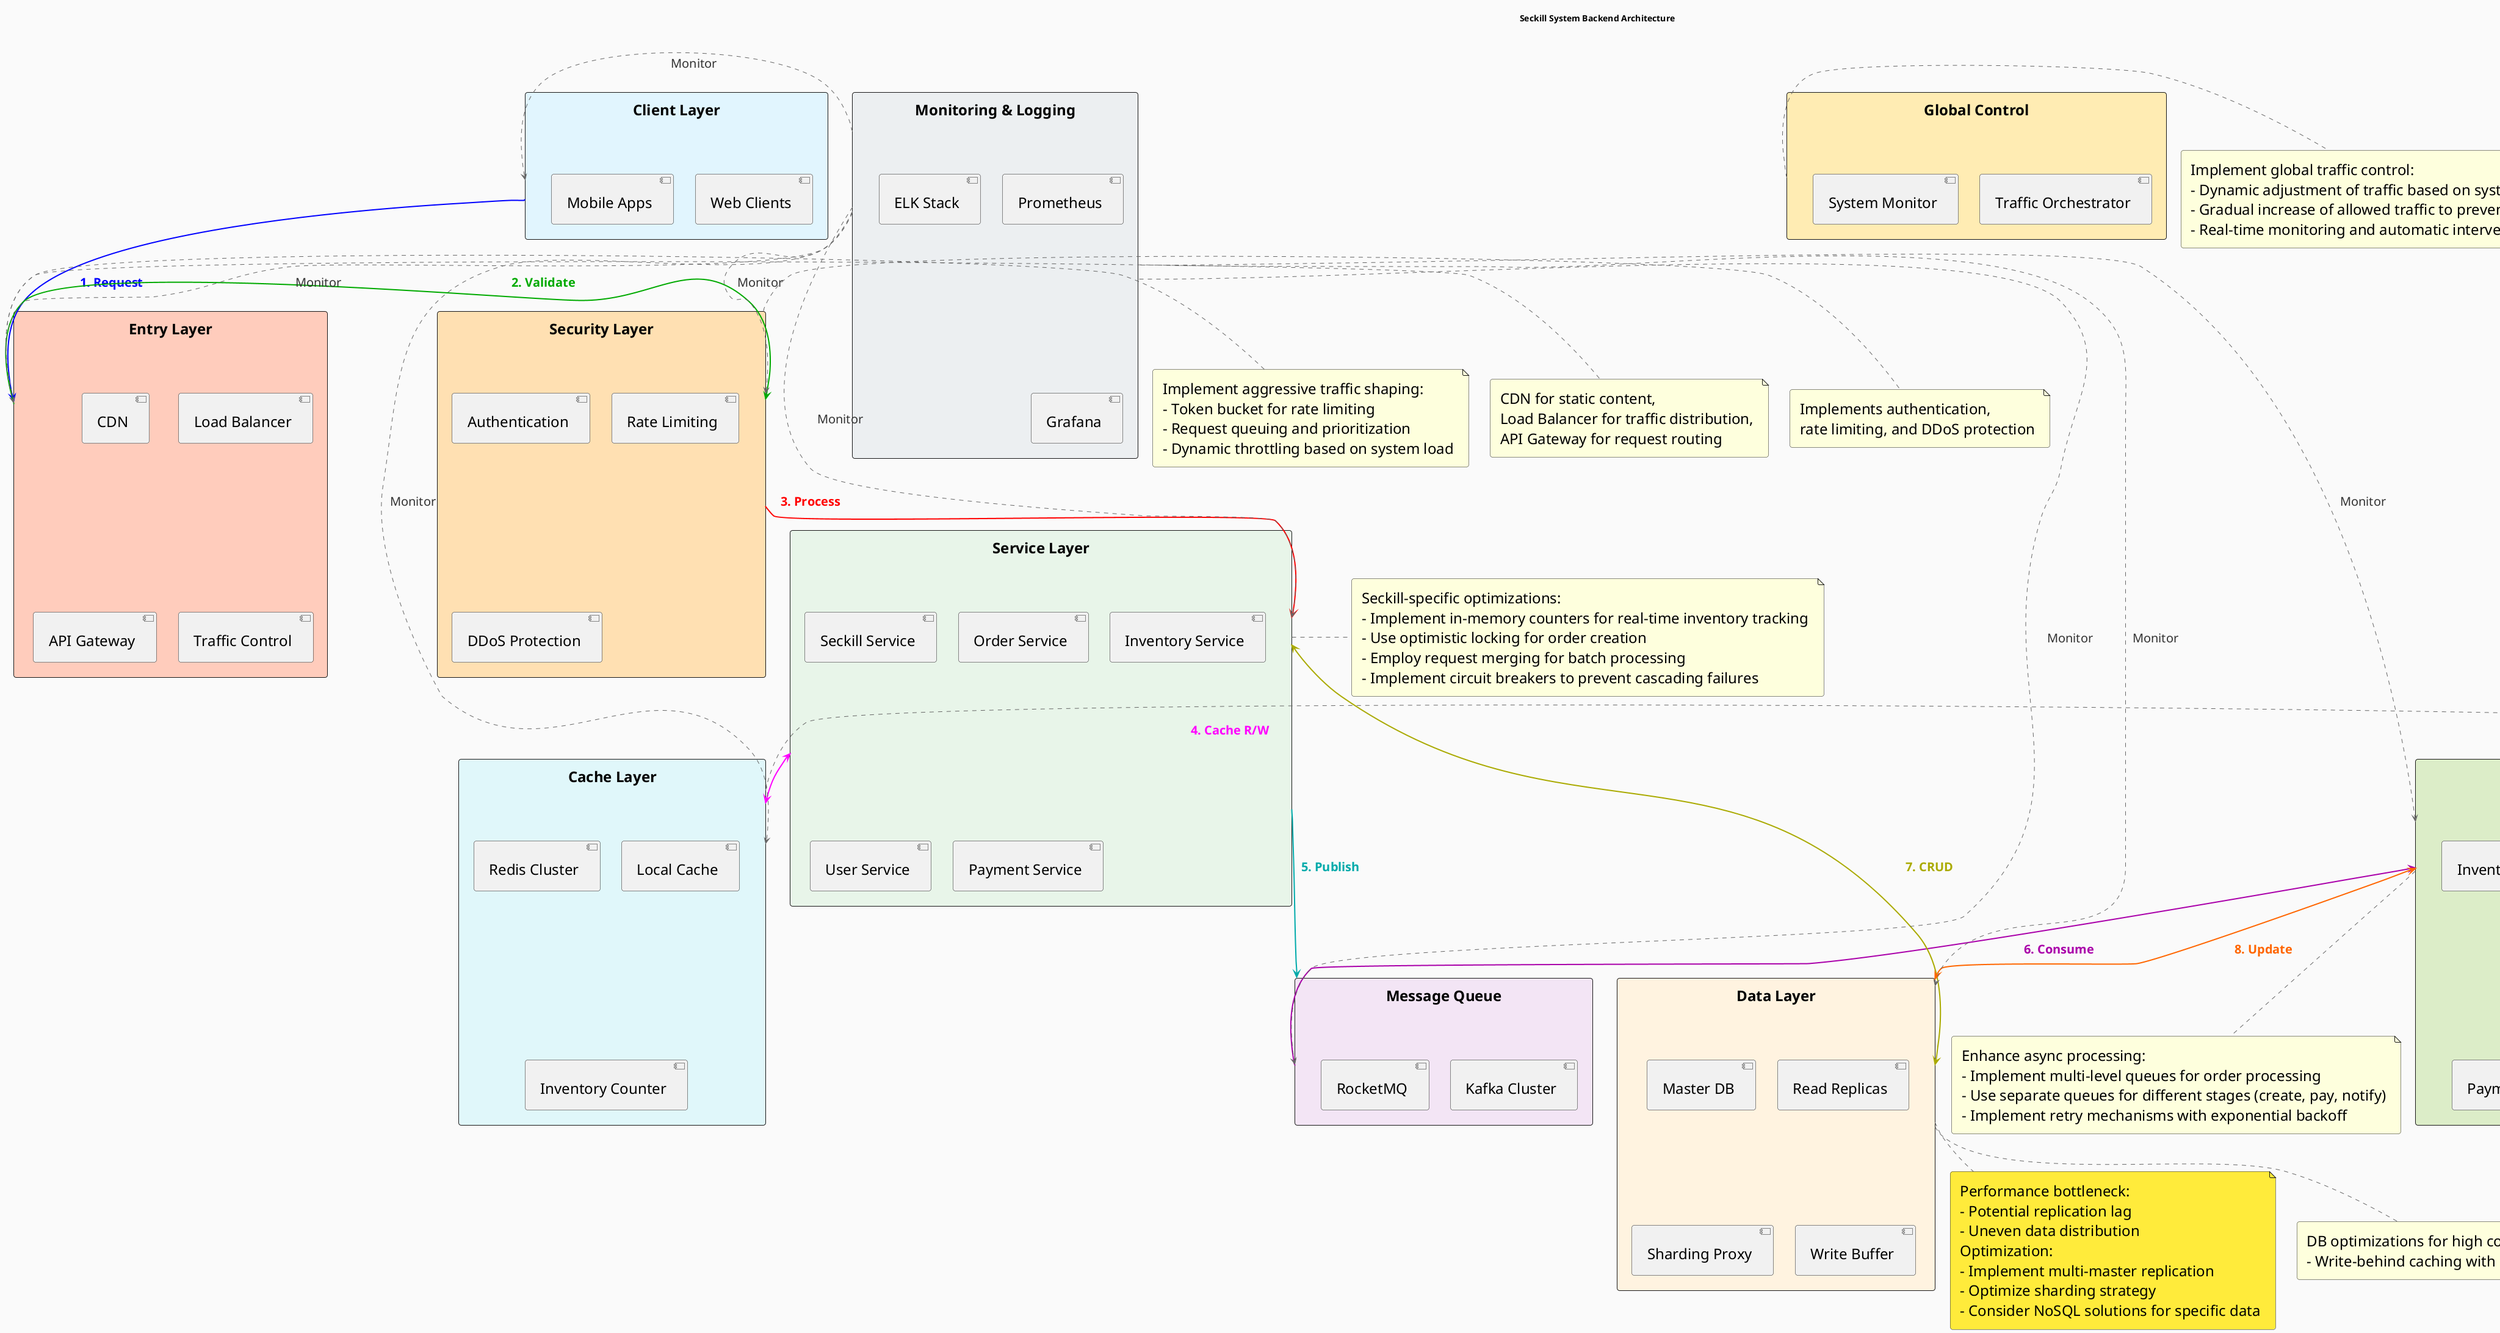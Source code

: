 @startuml Seckill System Backend Architecture
!pragma layout dot
skinparam backgroundColor #FAFAFA
skinparam defaultFontName Arial
skinparam defaultFontSize 24
skinparam roundcorner 8
skinparam shadowing false
skinparam padding 10
skinparam componentPadding 10
skinparam ArrowColor #666666
skinparam ArrowFontColor #333333
skinparam ArrowFontSize 20
skinparam ArrowLabelDistance 10
allowmixing

title Seckill System Backend Architecture

rectangle "Client Layer" as ClientLayer #E1F5FE {
    component "Web Clients" as WebClients
    component "Mobile Apps" as MobileApps
}

rectangle "Entry Layer" as EntryLayer #FFCCBC {
    component "CDN" as CDN
    component "Load Balancer" as LoadBalancer
    component "API Gateway" as APIGateway
    component "Traffic Control" as TrafficControl
}

rectangle "Security Layer" as SecurityLayer #FFE0B2 {
    component "Authentication" as Authentication
    component "Rate Limiting" as RateLimiting
    component "DDoS Protection" as DDoSProtection
}

rectangle "Service Layer" as ServiceLayer #E8F5E9 {
    component "Seckill Service" as SeckillService
    component "Order Service" as OrderService
    component "Inventory Service" as InventoryService
    component "User Service" as UserService
    component "Payment Service" as PaymentService
}

note right of ServiceLayer
  Seckill-specific optimizations:
  - Implement in-memory counters for real-time inventory tracking
  - Use optimistic locking for order creation
  - Employ request merging for batch processing
  - Implement circuit breakers to prevent cascading failures
end note

rectangle "Cache Layer" as CacheLayer #E0F7FA {
    component "Redis Cluster" as RedisCluster
    component "Local Cache" as LocalCache
    component "Inventory Counter" as InventoryCounter
}

rectangle "Message Queue" as MessageQueue #F3E5F5 {
    component "Kafka Cluster" as KafkaCluster
    component "RocketMQ" as RocketMQ
}

rectangle "Async Processing" as AsyncProcessing #DCEDC8 {
    component "Order Processor" as OrderProcessor
    component "Inventory Updater" as InventoryUpdater
    component "Payment Processor" as PaymentProcessor
    component "Result Notifier" as ResultNotifier
}

rectangle "Data Layer" as DataLayer #FFF3E0 {
    component "Master DB" as MasterDB
    component "Read Replicas" as ReadReplicas
    component "Sharding Proxy" as ShardingProxy
    component "Write Buffer" as WriteBuffer
}

note bottom of DataLayer
  DB optimizations for high concurrency:
  - Write-behind caching with
end note

rectangle "Monitoring & Logging" as MonitoringLogging #ECEFF1 {
    component "ELK Stack" as ELKStack
    component "Prometheus" as Prometheus
    component "Grafana" as Grafana
}

ClientLayer -[#0000FF,thickness=2]-> EntryLayer : "<color:#0000FF><b>1. Request</b></color>"
EntryLayer -[#00AA00,thickness=2]-> SecurityLayer : "<color:#00AA00><b>2. Validate</b></color>"
SecurityLayer -[#FF0000,thickness=2]-> ServiceLayer : "<color:#FF0000><b>3. Process</b></color>"
ServiceLayer <-[#FF00FF,thickness=2]-> CacheLayer : "<color:#FF00FF><b>4. Cache R/W</b></color>"
ServiceLayer -[#00AAAA,thickness=2]-> MessageQueue : "<color:#00AAAA><b>5. Publish</b></color>"
AsyncProcessing <-[#AA00AA,thickness=2]- MessageQueue : "<color:#AA00AA><b>6. Consume</b></color>"
ServiceLayer <-[#AAAA00,thickness=2]-> DataLayer : "<color:#AAAA00><b>7. CRUD</b></color>"
AsyncProcessing <-[#FF6600,thickness=2]-> DataLayer : "<color:#FF6600><b>8. Update</b></color>"

MonitoringLogging ..> ClientLayer : "Monitor"
MonitoringLogging ..> EntryLayer : "Monitor"
MonitoringLogging ..> SecurityLayer : "Monitor"
MonitoringLogging ..> ServiceLayer : "Monitor"
MonitoringLogging ..> CacheLayer : "Monitor"
MonitoringLogging ..> MessageQueue : "Monitor"
MonitoringLogging ..> AsyncProcessing : "Monitor"
MonitoringLogging ..> DataLayer : "Monitor"

note right of EntryLayer
  CDN for static content,
  Load Balancer for traffic distribution,
  API Gateway for request routing
end note

note right of SecurityLayer
  Implements authentication,
  rate limiting, and DDoS protection
end note

note right of CacheLayer
  Optimize inventory management:
  - Pre-warm inventory data in Redis
  - Use Lua scripts for atomic inventory deduction
  - Implement distributed locks for concurrency control
end note

note bottom of AsyncProcessing
  Enhance async processing:
  - Implement multi-level queues for order processing
  - Use separate queues for different stages (create, pay, notify)
  - Implement retry mechanisms with exponential backoff
end note

note bottom of DataLayer #FFEB3B
  Performance bottleneck:
  - Potential replication lag
  - Uneven data distribution
  Optimization:
  - Implement multi-master replication
  - Optimize sharding strategy
  - Consider NoSQL solutions for specific data
end note

note right of EntryLayer
  Implement aggressive traffic shaping:
  - Token bucket for rate limiting
  - Request queuing and prioritization
  - Dynamic throttling based on system load
end note

rectangle "Global Control" as GlobalControl #FFECB3 {
    component "Traffic Orchestrator" as TrafficOrchestrator
    component "System Monitor" as SystemMonitor
}

note right of GlobalControl
  Implement global traffic control:
  - Dynamic adjustment of traffic based on system health
  - Gradual increase of allowed traffic to prevent sudden spikes
  - Real-time monitoring and automatic intervention
end note

@enduml
